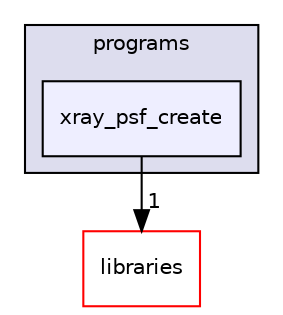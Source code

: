 digraph "xmipp/applications/programs/xray_psf_create" {
  compound=true
  node [ fontsize="10", fontname="Helvetica"];
  edge [ labelfontsize="10", labelfontname="Helvetica"];
  subgraph clusterdir_592b16dc4070b933e5655da2b0d20bbb {
    graph [ bgcolor="#ddddee", pencolor="black", label="programs" fontname="Helvetica", fontsize="10", URL="dir_592b16dc4070b933e5655da2b0d20bbb.html"]
  dir_2c1548ecaaa59920feb991bd8a8b74c1 [shape=box, label="xray_psf_create", style="filled", fillcolor="#eeeeff", pencolor="black", URL="dir_2c1548ecaaa59920feb991bd8a8b74c1.html"];
  }
  dir_29dba3f3840f20df3b04d1972e99046b [shape=box label="libraries" fillcolor="white" style="filled" color="red" URL="dir_29dba3f3840f20df3b04d1972e99046b.html"];
  dir_2c1548ecaaa59920feb991bd8a8b74c1->dir_29dba3f3840f20df3b04d1972e99046b [headlabel="1", labeldistance=1.5 headhref="dir_000280_000027.html"];
}
